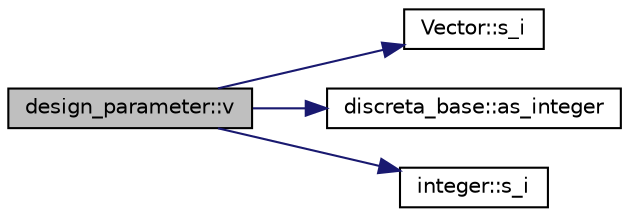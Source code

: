digraph "design_parameter::v"
{
  edge [fontname="Helvetica",fontsize="10",labelfontname="Helvetica",labelfontsize="10"];
  node [fontname="Helvetica",fontsize="10",shape=record];
  rankdir="LR";
  Node2339 [label="design_parameter::v",height=0.2,width=0.4,color="black", fillcolor="grey75", style="filled", fontcolor="black"];
  Node2339 -> Node2340 [color="midnightblue",fontsize="10",style="solid",fontname="Helvetica"];
  Node2340 [label="Vector::s_i",height=0.2,width=0.4,color="black", fillcolor="white", style="filled",URL="$d5/db2/class_vector.html#a1c4fe1752523df8119f70dd550244871"];
  Node2339 -> Node2341 [color="midnightblue",fontsize="10",style="solid",fontname="Helvetica"];
  Node2341 [label="discreta_base::as_integer",height=0.2,width=0.4,color="black", fillcolor="white", style="filled",URL="$d7/d71/classdiscreta__base.html#a00d7691eaf874fd283d942692fe8dd26"];
  Node2339 -> Node2342 [color="midnightblue",fontsize="10",style="solid",fontname="Helvetica"];
  Node2342 [label="integer::s_i",height=0.2,width=0.4,color="black", fillcolor="white", style="filled",URL="$d0/de5/classinteger.html#adf28e9f94d4c844adaa950deeb80b904"];
}
